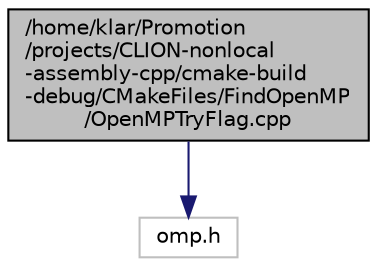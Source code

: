digraph "/home/klar/Promotion/projects/CLION-nonlocal-assembly-cpp/cmake-build-debug/CMakeFiles/FindOpenMP/OpenMPTryFlag.cpp"
{
  edge [fontname="Helvetica",fontsize="10",labelfontname="Helvetica",labelfontsize="10"];
  node [fontname="Helvetica",fontsize="10",shape=record];
  Node0 [label="/home/klar/Promotion\l/projects/CLION-nonlocal\l-assembly-cpp/cmake-build\l-debug/CMakeFiles/FindOpenMP\l/OpenMPTryFlag.cpp",height=0.2,width=0.4,color="black", fillcolor="grey75", style="filled", fontcolor="black"];
  Node0 -> Node1 [color="midnightblue",fontsize="10",style="solid",fontname="Helvetica"];
  Node1 [label="omp.h",height=0.2,width=0.4,color="grey75", fillcolor="white", style="filled"];
}
